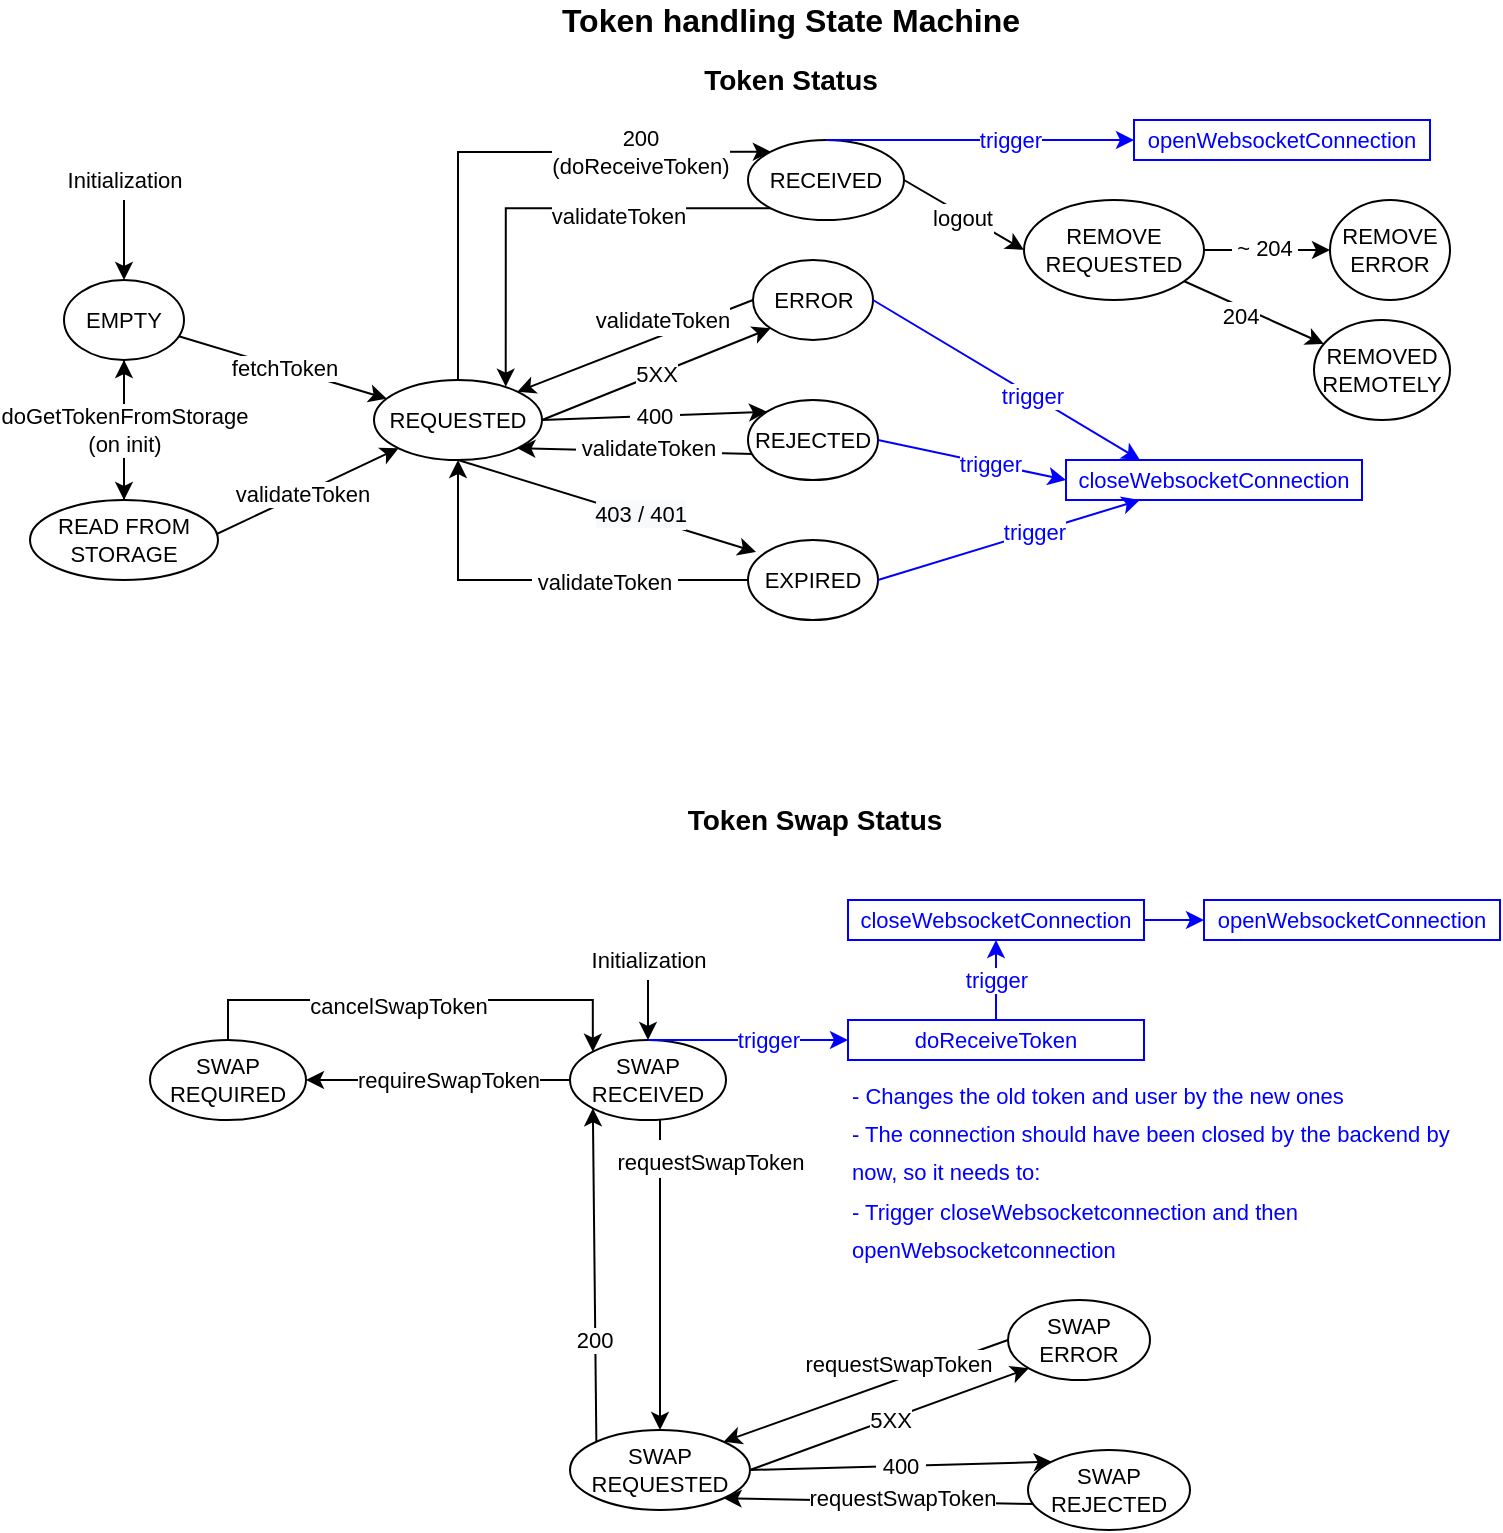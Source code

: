 <mxfile version="13.1.3">
    <diagram id="kEPYXezzI-eteoRro5Sk" name="Page-1">
        <mxGraphModel dx="1748" dy="1180" grid="1" gridSize="10" guides="1" tooltips="1" connect="1" arrows="1" fold="1" page="1" pageScale="1" pageWidth="850" pageHeight="1100" math="0" shadow="0">
            <root>
                <mxCell id="0"/>
                <mxCell id="1" parent="0"/>
                <mxCell id="5eSl7V-lfJAm6dB7IAey-62" value="&lt;font style=&quot;font-size: 16px;&quot;&gt;Token handling State Machine&lt;br style=&quot;font-size: 16px;&quot;&gt;&lt;/font&gt;" style="text;html=1;align=center;verticalAlign=middle;resizable=0;points=[];autosize=1;fontSize=16;fontStyle=1" parent="1" vertex="1">
                    <mxGeometry x="320" y="20" width="240" height="20" as="geometry"/>
                </mxCell>
                <mxCell id="5eSl7V-lfJAm6dB7IAey-69" value="&lt;font color=&quot;#000000&quot;&gt;fetchToken&lt;/font&gt;" style="rounded=0;orthogonalLoop=1;jettySize=auto;html=1;strokeColor=#000000;fontSize=11;fontColor=#0000FF;" parent="1" source="5eSl7V-lfJAm6dB7IAey-63" target="5eSl7V-lfJAm6dB7IAey-65" edge="1">
                    <mxGeometry relative="1" as="geometry"/>
                </mxCell>
                <mxCell id="5eSl7V-lfJAm6dB7IAey-63" value="&lt;font color=&quot;#000000&quot;&gt;EMPTY&lt;/font&gt;" style="ellipse;whiteSpace=wrap;html=1;strokeColor=#000000;fontSize=11;fontColor=#0000FF;fontStyle=0" parent="1" vertex="1">
                    <mxGeometry x="77" y="160" width="60" height="40" as="geometry"/>
                </mxCell>
                <mxCell id="iLJFpo5nZADd873f5mlO-2" value="validateToken" style="rounded=0;orthogonalLoop=1;jettySize=auto;html=1;entryX=0;entryY=1;entryDx=0;entryDy=0;" parent="1" target="5eSl7V-lfJAm6dB7IAey-65" edge="1">
                    <mxGeometry relative="1" as="geometry">
                        <mxPoint x="147" y="290" as="sourcePoint"/>
                    </mxGeometry>
                </mxCell>
                <mxCell id="iLJFpo5nZADd873f5mlO-29" value="" style="edgeStyle=none;rounded=0;orthogonalLoop=1;jettySize=auto;html=1;" parent="1" source="5eSl7V-lfJAm6dB7IAey-64" target="5eSl7V-lfJAm6dB7IAey-63" edge="1">
                    <mxGeometry relative="1" as="geometry"/>
                </mxCell>
                <mxCell id="5eSl7V-lfJAm6dB7IAey-64" value="&lt;font color=&quot;#000000&quot;&gt;READ FROM STORAGE&lt;/font&gt;" style="ellipse;whiteSpace=wrap;html=1;strokeColor=#000000;fontSize=11;fontColor=#0000FF;" parent="1" vertex="1">
                    <mxGeometry x="60" y="270" width="94" height="40" as="geometry"/>
                </mxCell>
                <mxCell id="iLJFpo5nZADd873f5mlO-1" value="200&lt;br&gt;(doReceiveToken)" style="rounded=0;orthogonalLoop=1;jettySize=auto;html=1;entryX=0;entryY=0;entryDx=0;entryDy=0;elbow=vertical;exitX=0.5;exitY=0;exitDx=0;exitDy=0;" parent="1" source="5eSl7V-lfJAm6dB7IAey-65" target="5eSl7V-lfJAm6dB7IAey-66" edge="1">
                    <mxGeometry x="0.517" relative="1" as="geometry">
                        <mxPoint x="390" y="180" as="targetPoint"/>
                        <Array as="points">
                            <mxPoint x="274" y="96"/>
                        </Array>
                        <mxPoint as="offset"/>
                    </mxGeometry>
                </mxCell>
                <mxCell id="iLJFpo5nZADd873f5mlO-3" value="5XX" style="rounded=0;orthogonalLoop=1;jettySize=auto;html=1;exitX=1;exitY=0.5;exitDx=0;exitDy=0;entryX=0;entryY=1;entryDx=0;entryDy=0;" parent="1" source="5eSl7V-lfJAm6dB7IAey-65" target="5eSl7V-lfJAm6dB7IAey-67" edge="1">
                    <mxGeometry relative="1" as="geometry"/>
                </mxCell>
                <mxCell id="iLJFpo5nZADd873f5mlO-24" value="&amp;nbsp;400&amp;nbsp;" style="rounded=0;orthogonalLoop=1;jettySize=auto;html=1;exitX=1;exitY=0.5;exitDx=0;exitDy=0;entryX=0;entryY=0;entryDx=0;entryDy=0;" parent="1" source="5eSl7V-lfJAm6dB7IAey-65" target="iLJFpo5nZADd873f5mlO-4" edge="1">
                    <mxGeometry relative="1" as="geometry"/>
                </mxCell>
                <mxCell id="iLJFpo5nZADd873f5mlO-30" style="edgeStyle=none;rounded=0;orthogonalLoop=1;jettySize=auto;html=1;exitX=0.5;exitY=1;exitDx=0;exitDy=0;entryX=0.062;entryY=0.15;entryDx=0;entryDy=0;entryPerimeter=0;" parent="1" source="5eSl7V-lfJAm6dB7IAey-65" target="iLJFpo5nZADd873f5mlO-17" edge="1">
                    <mxGeometry relative="1" as="geometry"/>
                </mxCell>
                <mxCell id="iLJFpo5nZADd873f5mlO-32" value="&lt;span style=&quot;background-color: rgb(248 , 249 , 250)&quot;&gt;&lt;font style=&quot;font-size: 11px&quot;&gt;403 / 401&lt;/font&gt;&lt;/span&gt;" style="text;html=1;align=center;verticalAlign=middle;resizable=0;points=[];labelBackgroundColor=#ffffff;" parent="iLJFpo5nZADd873f5mlO-30" vertex="1" connectable="0">
                    <mxGeometry x="0.21" y="1" relative="1" as="geometry">
                        <mxPoint as="offset"/>
                    </mxGeometry>
                </mxCell>
                <mxCell id="5eSl7V-lfJAm6dB7IAey-65" value="&lt;font color=&quot;#000000&quot;&gt;REQUESTED&lt;/font&gt;" style="ellipse;whiteSpace=wrap;html=1;strokeColor=#000000;fontSize=11;fontColor=#0000FF;" parent="1" vertex="1">
                    <mxGeometry x="232" y="210" width="84" height="40" as="geometry"/>
                </mxCell>
                <mxCell id="iLJFpo5nZADd873f5mlO-35" style="rounded=0;orthogonalLoop=1;jettySize=auto;html=1;exitX=1;exitY=0.5;exitDx=0;exitDy=0;entryX=0;entryY=0.5;entryDx=0;entryDy=0;" parent="1" source="5eSl7V-lfJAm6dB7IAey-66" target="iLJFpo5nZADd873f5mlO-14" edge="1">
                    <mxGeometry relative="1" as="geometry"/>
                </mxCell>
                <mxCell id="iLJFpo5nZADd873f5mlO-36" value="&lt;font style=&quot;font-size: 11px&quot;&gt;logout&lt;/font&gt;" style="text;html=1;align=center;verticalAlign=middle;resizable=0;points=[];labelBackgroundColor=#ffffff;" parent="iLJFpo5nZADd873f5mlO-35" vertex="1" connectable="0">
                    <mxGeometry x="-0.024" y="-2" relative="1" as="geometry">
                        <mxPoint as="offset"/>
                    </mxGeometry>
                </mxCell>
                <mxCell id="92" style="edgeStyle=orthogonalEdgeStyle;rounded=0;orthogonalLoop=1;jettySize=auto;html=1;exitX=0;exitY=1;exitDx=0;exitDy=0;entryX=0.784;entryY=0.083;entryDx=0;entryDy=0;entryPerimeter=0;fontSize=16;" parent="1" source="5eSl7V-lfJAm6dB7IAey-66" target="5eSl7V-lfJAm6dB7IAey-65" edge="1">
                    <mxGeometry relative="1" as="geometry"/>
                </mxCell>
                <mxCell id="93" value="&lt;span style=&quot;font-size: 11px&quot;&gt;validateToken&lt;/span&gt;" style="edgeLabel;html=1;align=center;verticalAlign=middle;resizable=0;points=[];fontSize=16;" parent="92" vertex="1" connectable="0">
                    <mxGeometry x="-0.305" y="2" relative="1" as="geometry">
                        <mxPoint as="offset"/>
                    </mxGeometry>
                </mxCell>
                <mxCell id="5eSl7V-lfJAm6dB7IAey-66" value="&lt;font color=&quot;#000000&quot;&gt;RECEIVED&lt;/font&gt;" style="ellipse;whiteSpace=wrap;html=1;strokeColor=#000000;fontSize=11;fontColor=#0000FF;" parent="1" vertex="1">
                    <mxGeometry x="419" y="90" width="78" height="40" as="geometry"/>
                </mxCell>
                <mxCell id="iLJFpo5nZADd873f5mlO-22" style="rounded=0;orthogonalLoop=1;jettySize=auto;html=1;exitX=0;exitY=0.5;exitDx=0;exitDy=0;entryX=1;entryY=0;entryDx=0;entryDy=0;" parent="1" source="5eSl7V-lfJAm6dB7IAey-67" target="5eSl7V-lfJAm6dB7IAey-65" edge="1">
                    <mxGeometry relative="1" as="geometry">
                        <mxPoint x="310" y="230" as="targetPoint"/>
                    </mxGeometry>
                </mxCell>
                <mxCell id="iLJFpo5nZADd873f5mlO-23" value="&lt;font style=&quot;font-size: 11px&quot;&gt;validateToken&lt;/font&gt;" style="text;html=1;align=center;verticalAlign=middle;resizable=0;points=[];labelBackgroundColor=#ffffff;" parent="iLJFpo5nZADd873f5mlO-22" vertex="1" connectable="0">
                    <mxGeometry x="-0.193" relative="1" as="geometry">
                        <mxPoint x="1.73" y="-8.64" as="offset"/>
                    </mxGeometry>
                </mxCell>
                <mxCell id="5eSl7V-lfJAm6dB7IAey-67" value="&lt;font color=&quot;#000000&quot;&gt;ERROR&lt;/font&gt;" style="ellipse;whiteSpace=wrap;html=1;strokeColor=#000000;fontSize=11;fontColor=#0000FF;" parent="1" vertex="1">
                    <mxGeometry x="421.5" y="150" width="60" height="40" as="geometry"/>
                </mxCell>
                <mxCell id="5eSl7V-lfJAm6dB7IAey-68" value="&lt;font color=&quot;#000000&quot;&gt;doGetTokenFromStorage&lt;br&gt;(on init)&lt;br&gt;&lt;/font&gt;" style="endArrow=classic;html=1;strokeColor=#000000;fontSize=11;fontColor=#0000FF;exitX=0.5;exitY=1;exitDx=0;exitDy=0;entryX=0.5;entryY=0;entryDx=0;entryDy=0;" parent="1" source="5eSl7V-lfJAm6dB7IAey-63" edge="1">
                    <mxGeometry width="50" height="50" relative="1" as="geometry">
                        <mxPoint x="167" y="240" as="sourcePoint"/>
                        <mxPoint x="107" y="270" as="targetPoint"/>
                    </mxGeometry>
                </mxCell>
                <mxCell id="iLJFpo5nZADd873f5mlO-25" style="edgeStyle=none;rounded=0;orthogonalLoop=1;jettySize=auto;html=1;exitX=0.046;exitY=0.675;exitDx=0;exitDy=0;entryX=1;entryY=1;entryDx=0;entryDy=0;exitPerimeter=0;" parent="1" source="iLJFpo5nZADd873f5mlO-4" target="5eSl7V-lfJAm6dB7IAey-65" edge="1">
                    <mxGeometry relative="1" as="geometry"/>
                </mxCell>
                <mxCell id="iLJFpo5nZADd873f5mlO-26" value="&lt;font style=&quot;font-size: 11px&quot;&gt;&amp;nbsp;validateToken&amp;nbsp;&lt;/font&gt;" style="text;html=1;align=center;verticalAlign=middle;resizable=0;points=[];labelBackgroundColor=#ffffff;" parent="iLJFpo5nZADd873f5mlO-25" vertex="1" connectable="0">
                    <mxGeometry x="-0.273" y="-3" relative="1" as="geometry">
                        <mxPoint x="-10.64" y="0.71" as="offset"/>
                    </mxGeometry>
                </mxCell>
                <mxCell id="iLJFpo5nZADd873f5mlO-4" value="&lt;font color=&quot;#000000&quot;&gt;REJECTED&lt;/font&gt;" style="ellipse;whiteSpace=wrap;html=1;strokeColor=#000000;fontSize=11;fontColor=#0000FF;" parent="1" vertex="1">
                    <mxGeometry x="419" y="220" width="65" height="40" as="geometry"/>
                </mxCell>
                <mxCell id="iLJFpo5nZADd873f5mlO-39" style="rounded=0;orthogonalLoop=1;jettySize=auto;html=1;" parent="1" source="iLJFpo5nZADd873f5mlO-14" target="iLJFpo5nZADd873f5mlO-38" edge="1">
                    <mxGeometry relative="1" as="geometry"/>
                </mxCell>
                <mxCell id="iLJFpo5nZADd873f5mlO-41" value="&lt;font style=&quot;font-size: 11px&quot;&gt;204&lt;/font&gt;" style="text;html=1;align=center;verticalAlign=middle;resizable=0;points=[];labelBackgroundColor=#ffffff;" parent="iLJFpo5nZADd873f5mlO-39" vertex="1" connectable="0">
                    <mxGeometry x="-0.151" y="-4" relative="1" as="geometry">
                        <mxPoint as="offset"/>
                    </mxGeometry>
                </mxCell>
                <mxCell id="iLJFpo5nZADd873f5mlO-40" style="edgeStyle=none;rounded=0;orthogonalLoop=1;jettySize=auto;html=1;exitX=1;exitY=0.5;exitDx=0;exitDy=0;entryX=0;entryY=0.5;entryDx=0;entryDy=0;" parent="1" source="iLJFpo5nZADd873f5mlO-14" target="iLJFpo5nZADd873f5mlO-37" edge="1">
                    <mxGeometry relative="1" as="geometry"/>
                </mxCell>
                <mxCell id="iLJFpo5nZADd873f5mlO-42" value="&lt;font style=&quot;font-size: 11px&quot;&gt;&amp;nbsp;~ 204&amp;nbsp;&lt;/font&gt;" style="text;html=1;align=center;verticalAlign=middle;resizable=0;points=[];labelBackgroundColor=#ffffff;" parent="iLJFpo5nZADd873f5mlO-40" vertex="1" connectable="0">
                    <mxGeometry x="-0.053" y="1" relative="1" as="geometry">
                        <mxPoint as="offset"/>
                    </mxGeometry>
                </mxCell>
                <mxCell id="iLJFpo5nZADd873f5mlO-14" value="&lt;font color=&quot;#000000&quot;&gt;REMOVE REQUESTED&lt;/font&gt;" style="ellipse;whiteSpace=wrap;html=1;strokeColor=#000000;fontSize=11;fontColor=#0000FF;" parent="1" vertex="1">
                    <mxGeometry x="557" y="120" width="90" height="50" as="geometry"/>
                </mxCell>
                <mxCell id="iLJFpo5nZADd873f5mlO-33" style="edgeStyle=orthogonalEdgeStyle;rounded=0;orthogonalLoop=1;jettySize=auto;html=1;exitX=0;exitY=0.5;exitDx=0;exitDy=0;entryX=0.5;entryY=1;entryDx=0;entryDy=0;" parent="1" source="iLJFpo5nZADd873f5mlO-17" target="5eSl7V-lfJAm6dB7IAey-65" edge="1">
                    <mxGeometry relative="1" as="geometry"/>
                </mxCell>
                <mxCell id="iLJFpo5nZADd873f5mlO-34" value="&lt;font style=&quot;font-size: 11px&quot;&gt;&amp;nbsp;validateToken&amp;nbsp;&lt;/font&gt;" style="text;html=1;align=center;verticalAlign=middle;resizable=0;points=[];labelBackgroundColor=#ffffff;" parent="iLJFpo5nZADd873f5mlO-33" vertex="1" connectable="0">
                    <mxGeometry x="-0.298" y="1" relative="1" as="geometry">
                        <mxPoint as="offset"/>
                    </mxGeometry>
                </mxCell>
                <mxCell id="iLJFpo5nZADd873f5mlO-17" value="&lt;font color=&quot;#000000&quot;&gt;EXPIRED&lt;/font&gt;" style="ellipse;whiteSpace=wrap;html=1;strokeColor=#000000;fontSize=11;fontColor=#0000FF;" parent="1" vertex="1">
                    <mxGeometry x="419" y="290" width="65" height="40" as="geometry"/>
                </mxCell>
                <mxCell id="iLJFpo5nZADd873f5mlO-37" value="&lt;font color=&quot;#000000&quot;&gt;REMOVE ERROR&lt;/font&gt;" style="ellipse;whiteSpace=wrap;html=1;strokeColor=#000000;fontSize=11;fontColor=#0000FF;" parent="1" vertex="1">
                    <mxGeometry x="710" y="120" width="60" height="50" as="geometry"/>
                </mxCell>
                <mxCell id="iLJFpo5nZADd873f5mlO-38" value="&lt;font color=&quot;#000000&quot;&gt;REMOVED REMOTELY&lt;/font&gt;" style="ellipse;whiteSpace=wrap;html=1;strokeColor=#000000;fontSize=11;fontColor=#0000FF;" parent="1" vertex="1">
                    <mxGeometry x="702" y="180" width="68" height="50" as="geometry"/>
                </mxCell>
                <mxCell id="iLJFpo5nZADd873f5mlO-44" value="&lt;font color=&quot;#0000ff&quot;&gt;trigger&lt;/font&gt;" style="rounded=0;orthogonalLoop=1;jettySize=auto;html=1;exitX=0.5;exitY=0;exitDx=0;exitDy=0;fontSize=11;strokeColor=#0000FF;" parent="1" source="5eSl7V-lfJAm6dB7IAey-66" target="iLJFpo5nZADd873f5mlO-45" edge="1">
                    <mxGeometry x="0.195" relative="1" as="geometry">
                        <mxPoint x="483.997" y="69.998" as="sourcePoint"/>
                        <mxPoint as="offset"/>
                    </mxGeometry>
                </mxCell>
                <mxCell id="iLJFpo5nZADd873f5mlO-45" value="&lt;span style=&quot;white-space: nowrap ; background-color: rgb(255 , 255 , 255)&quot;&gt;&lt;font color=&quot;#0000ff&quot;&gt;openWebsocketConnection&lt;/font&gt;&lt;/span&gt;" style="rounded=0;whiteSpace=wrap;html=1;fontSize=11;strokeColor=#0000FF;" parent="1" vertex="1">
                    <mxGeometry x="612" y="80" width="148" height="20" as="geometry"/>
                </mxCell>
                <mxCell id="iLJFpo5nZADd873f5mlO-47" value="&lt;font color=&quot;#0000ff&quot;&gt;trigger&lt;/font&gt;" style="rounded=0;orthogonalLoop=1;jettySize=auto;html=1;fontSize=11;strokeColor=#0000FF;entryX=0;entryY=0.5;entryDx=0;entryDy=0;exitX=1;exitY=0.5;exitDx=0;exitDy=0;" parent="1" source="iLJFpo5nZADd873f5mlO-4" target="iLJFpo5nZADd873f5mlO-48" edge="1">
                    <mxGeometry x="0.195" relative="1" as="geometry">
                        <mxPoint x="490" y="240" as="sourcePoint"/>
                        <mxPoint as="offset"/>
                    </mxGeometry>
                </mxCell>
                <mxCell id="iLJFpo5nZADd873f5mlO-48" value="&lt;span style=&quot;white-space: nowrap ; background-color: rgb(255 , 255 , 255)&quot;&gt;&lt;font color=&quot;#0000ff&quot;&gt;closeWebsocketConnection&lt;/font&gt;&lt;/span&gt;" style="rounded=0;whiteSpace=wrap;html=1;fontSize=11;strokeColor=#0000FF;" parent="1" vertex="1">
                    <mxGeometry x="578" y="250" width="148" height="20" as="geometry"/>
                </mxCell>
                <mxCell id="iLJFpo5nZADd873f5mlO-50" value="&lt;font color=&quot;#0000ff&quot;&gt;trigger&lt;/font&gt;" style="rounded=0;orthogonalLoop=1;jettySize=auto;html=1;fontSize=11;strokeColor=#0000FF;entryX=0.25;entryY=0;entryDx=0;entryDy=0;exitX=1;exitY=0.5;exitDx=0;exitDy=0;" parent="1" source="5eSl7V-lfJAm6dB7IAey-67" target="iLJFpo5nZADd873f5mlO-48" edge="1">
                    <mxGeometry x="0.195" relative="1" as="geometry">
                        <mxPoint x="500" y="250" as="sourcePoint"/>
                        <mxPoint as="offset"/>
                        <mxPoint x="588" y="270" as="targetPoint"/>
                    </mxGeometry>
                </mxCell>
                <mxCell id="iLJFpo5nZADd873f5mlO-51" value="&lt;font color=&quot;#0000ff&quot;&gt;trigger&lt;/font&gt;" style="rounded=0;orthogonalLoop=1;jettySize=auto;html=1;fontSize=11;strokeColor=#0000FF;entryX=0.25;entryY=1;entryDx=0;entryDy=0;exitX=1;exitY=0.5;exitDx=0;exitDy=0;" parent="1" source="iLJFpo5nZADd873f5mlO-17" target="iLJFpo5nZADd873f5mlO-48" edge="1">
                    <mxGeometry x="0.195" relative="1" as="geometry">
                        <mxPoint x="510" y="260" as="sourcePoint"/>
                        <mxPoint as="offset"/>
                        <mxPoint x="598" y="280" as="targetPoint"/>
                    </mxGeometry>
                </mxCell>
                <mxCell id="40" value="&lt;font style=&quot;font-size: 14px&quot;&gt;Token Swap Status&lt;/font&gt;" style="text;html=1;align=center;verticalAlign=middle;resizable=0;points=[];autosize=1;fontSize=11;fontStyle=1" parent="1" vertex="1">
                    <mxGeometry x="381.5" y="420" width="140" height="20" as="geometry"/>
                </mxCell>
                <mxCell id="46" value="200" style="rounded=0;orthogonalLoop=1;jettySize=auto;html=1;entryX=0;entryY=1;entryDx=0;entryDy=0;elbow=vertical;exitX=0;exitY=0;exitDx=0;exitDy=0;" parent="1" source="51" target="56" edge="1">
                    <mxGeometry x="-0.39" y="1" relative="1" as="geometry">
                        <mxPoint x="301" y="630" as="targetPoint"/>
                        <Array as="points"/>
                        <mxPoint as="offset"/>
                    </mxGeometry>
                </mxCell>
                <mxCell id="47" value="5XX" style="rounded=0;orthogonalLoop=1;jettySize=auto;html=1;exitX=1;exitY=0.5;exitDx=0;exitDy=0;entryX=0;entryY=1;entryDx=0;entryDy=0;" parent="1" source="51" target="59" edge="1">
                    <mxGeometry relative="1" as="geometry"/>
                </mxCell>
                <mxCell id="48" value="&amp;nbsp;400&amp;nbsp;" style="rounded=0;orthogonalLoop=1;jettySize=auto;html=1;exitX=1;exitY=0.5;exitDx=0;exitDy=0;entryX=0;entryY=0;entryDx=0;entryDy=0;" parent="1" source="51" target="63" edge="1">
                    <mxGeometry relative="1" as="geometry"/>
                </mxCell>
                <mxCell id="51" value="&lt;font color=&quot;#000000&quot;&gt;SWAP REQUESTED&lt;/font&gt;" style="ellipse;whiteSpace=wrap;html=1;strokeColor=#000000;fontSize=11;fontColor=#0000FF;" parent="1" vertex="1">
                    <mxGeometry x="330" y="735" width="90" height="40" as="geometry"/>
                </mxCell>
                <mxCell id="89" style="edgeStyle=orthogonalEdgeStyle;rounded=0;orthogonalLoop=1;jettySize=auto;html=1;exitX=0.5;exitY=1;exitDx=0;exitDy=0;fontSize=16;entryX=0.5;entryY=0;entryDx=0;entryDy=0;" parent="1" source="56" target="51" edge="1">
                    <mxGeometry relative="1" as="geometry">
                        <mxPoint x="380" y="710" as="targetPoint"/>
                        <Array as="points">
                            <mxPoint x="369" y="560"/>
                            <mxPoint x="375" y="560"/>
                        </Array>
                    </mxGeometry>
                </mxCell>
                <mxCell id="90" value="&lt;span style=&quot;font-size: 11px&quot;&gt;requestSwapToken&lt;/span&gt;" style="edgeLabel;html=1;align=center;verticalAlign=middle;resizable=0;points=[];fontSize=16;" parent="89" vertex="1" connectable="0">
                    <mxGeometry x="-0.222" y="-2" relative="1" as="geometry">
                        <mxPoint x="27" y="-13.67" as="offset"/>
                    </mxGeometry>
                </mxCell>
                <mxCell id="101" style="edgeStyle=orthogonalEdgeStyle;rounded=0;orthogonalLoop=1;jettySize=auto;html=1;exitX=0;exitY=0.5;exitDx=0;exitDy=0;entryX=1;entryY=0.5;entryDx=0;entryDy=0;fontSize=16;" parent="1" source="56" target="100" edge="1">
                    <mxGeometry relative="1" as="geometry"/>
                </mxCell>
                <mxCell id="102" value="&lt;span style=&quot;font-size: 11px&quot;&gt;requireSwapToken&lt;/span&gt;" style="edgeLabel;html=1;align=center;verticalAlign=middle;resizable=0;points=[];fontSize=16;" parent="101" vertex="1" connectable="0">
                    <mxGeometry x="-0.071" y="-2" relative="1" as="geometry">
                        <mxPoint as="offset"/>
                    </mxGeometry>
                </mxCell>
                <mxCell id="56" value="&lt;font color=&quot;#000000&quot;&gt;SWAP RECEIVED&lt;/font&gt;" style="ellipse;whiteSpace=wrap;html=1;strokeColor=#000000;fontSize=11;fontColor=#0000FF;" parent="1" vertex="1">
                    <mxGeometry x="330" y="540" width="78" height="40" as="geometry"/>
                </mxCell>
                <mxCell id="57" style="rounded=0;orthogonalLoop=1;jettySize=auto;html=1;exitX=0;exitY=0.5;exitDx=0;exitDy=0;entryX=1;entryY=0;entryDx=0;entryDy=0;" parent="1" source="59" target="51" edge="1">
                    <mxGeometry relative="1" as="geometry">
                        <mxPoint x="408" y="755" as="targetPoint"/>
                    </mxGeometry>
                </mxCell>
                <mxCell id="58" value="&lt;span style=&quot;font-size: 11px&quot;&gt;requestSwapToken&lt;/span&gt;" style="text;html=1;align=center;verticalAlign=middle;resizable=0;points=[];labelBackgroundColor=#ffffff;" parent="57" vertex="1" connectable="0">
                    <mxGeometry x="-0.193" relative="1" as="geometry">
                        <mxPoint x="1.73" y="-8.64" as="offset"/>
                    </mxGeometry>
                </mxCell>
                <mxCell id="59" value="&lt;font color=&quot;#000000&quot;&gt;SWAP ERROR&lt;/font&gt;" style="ellipse;whiteSpace=wrap;html=1;strokeColor=#000000;fontSize=11;fontColor=#0000FF;" parent="1" vertex="1">
                    <mxGeometry x="549" y="670" width="71" height="40" as="geometry"/>
                </mxCell>
                <mxCell id="61" style="edgeStyle=none;rounded=0;orthogonalLoop=1;jettySize=auto;html=1;exitX=0.046;exitY=0.675;exitDx=0;exitDy=0;entryX=1;entryY=1;entryDx=0;entryDy=0;exitPerimeter=0;" parent="1" source="63" target="51" edge="1">
                    <mxGeometry relative="1" as="geometry"/>
                </mxCell>
                <mxCell id="62" value="&lt;span style=&quot;font-size: 11px&quot;&gt;requestSwapToken&lt;/span&gt;" style="text;html=1;align=center;verticalAlign=middle;resizable=0;points=[];labelBackgroundColor=#ffffff;" parent="61" vertex="1" connectable="0">
                    <mxGeometry x="-0.273" y="-3" relative="1" as="geometry">
                        <mxPoint x="-10.64" y="0.71" as="offset"/>
                    </mxGeometry>
                </mxCell>
                <mxCell id="63" value="&lt;font color=&quot;#000000&quot;&gt;SWAP REJECTED&lt;/font&gt;" style="ellipse;whiteSpace=wrap;html=1;strokeColor=#000000;fontSize=11;fontColor=#0000FF;" parent="1" vertex="1">
                    <mxGeometry x="559" y="745" width="81" height="40" as="geometry"/>
                </mxCell>
                <mxCell id="74" value="&lt;font color=&quot;#0000ff&quot;&gt;trigger&lt;/font&gt;" style="rounded=0;orthogonalLoop=1;jettySize=auto;html=1;exitX=0.5;exitY=0;exitDx=0;exitDy=0;fontSize=11;strokeColor=#0000FF;" parent="1" source="56" target="75" edge="1">
                    <mxGeometry x="0.195" relative="1" as="geometry">
                        <mxPoint x="394.997" y="519.998" as="sourcePoint"/>
                        <mxPoint as="offset"/>
                    </mxGeometry>
                </mxCell>
                <mxCell id="75" value="&lt;span style=&quot;white-space: nowrap ; background-color: rgb(255 , 255 , 255)&quot;&gt;&lt;font color=&quot;#0000ff&quot;&gt;doReceiveToken&lt;/font&gt;&lt;/span&gt;" style="rounded=0;whiteSpace=wrap;html=1;fontSize=11;strokeColor=#0000FF;" parent="1" vertex="1">
                    <mxGeometry x="469" y="530" width="148" height="20" as="geometry"/>
                </mxCell>
                <mxCell id="80" value="&lt;font style=&quot;font-size: 14px&quot;&gt;&lt;span&gt;&lt;b&gt;Token Status&lt;/b&gt;&lt;/span&gt;&lt;br&gt;&lt;/font&gt;" style="text;html=1;align=center;verticalAlign=middle;resizable=0;points=[];autosize=1;fontSize=11;fontStyle=0" parent="1" vertex="1">
                    <mxGeometry x="390" y="50" width="100" height="20" as="geometry"/>
                </mxCell>
                <mxCell id="88" value="Initialization" style="rounded=0;orthogonalLoop=1;jettySize=auto;html=1;entryX=0.5;entryY=0;entryDx=0;entryDy=0;" parent="1" target="5eSl7V-lfJAm6dB7IAey-63" edge="1">
                    <mxGeometry x="-1" y="-10" relative="1" as="geometry">
                        <mxPoint x="107" y="120" as="sourcePoint"/>
                        <mxPoint x="167.42" y="87.098" as="targetPoint"/>
                        <mxPoint x="10" y="-10" as="offset"/>
                    </mxGeometry>
                </mxCell>
                <mxCell id="91" value="Initialization" style="rounded=0;orthogonalLoop=1;jettySize=auto;html=1;entryX=0.5;entryY=0;entryDx=0;entryDy=0;" parent="1" target="56" edge="1">
                    <mxGeometry x="-1" y="-10" relative="1" as="geometry">
                        <mxPoint x="369" y="510" as="sourcePoint"/>
                        <mxPoint x="172" y="480" as="targetPoint"/>
                        <mxPoint x="10" y="-10" as="offset"/>
                    </mxGeometry>
                </mxCell>
                <mxCell id="94" value="&lt;font color=&quot;#0000ff&quot;&gt;trigger&lt;/font&gt;" style="rounded=0;orthogonalLoop=1;jettySize=auto;html=1;exitX=0.5;exitY=0;exitDx=0;exitDy=0;fontSize=11;strokeColor=#0000FF;" parent="1" source="75" target="95" edge="1">
                    <mxGeometry relative="1" as="geometry">
                        <mxPoint x="440" y="490" as="sourcePoint"/>
                        <mxPoint as="offset"/>
                    </mxGeometry>
                </mxCell>
                <mxCell id="108" style="edgeStyle=orthogonalEdgeStyle;rounded=0;orthogonalLoop=1;jettySize=auto;html=1;exitX=1;exitY=0.5;exitDx=0;exitDy=0;entryX=0;entryY=0.5;entryDx=0;entryDy=0;strokeColor=#0000FF;" edge="1" parent="1" source="95" target="106">
                    <mxGeometry relative="1" as="geometry"/>
                </mxCell>
                <mxCell id="95" value="&lt;span style=&quot;white-space: nowrap ; background-color: rgb(255 , 255 , 255)&quot;&gt;&lt;font color=&quot;#0000ff&quot;&gt;closeWebsocketConnection&lt;/font&gt;&lt;/span&gt;" style="rounded=0;whiteSpace=wrap;html=1;fontSize=11;strokeColor=#0000FF;" parent="1" vertex="1">
                    <mxGeometry x="469" y="470" width="148" height="20" as="geometry"/>
                </mxCell>
                <mxCell id="97" value="&lt;span style=&quot;color: rgb(0 , 0 , 255) ; font-family: &amp;#34;helvetica&amp;#34; ; font-size: 11px ; font-style: normal ; font-weight: 400 ; letter-spacing: normal ; text-align: center ; text-indent: 0px ; text-transform: none ; word-spacing: 0px ; background-color: rgb(255 , 255 , 255) ; float: none ; display: inline&quot;&gt;- Changes the old token and user by the new ones&lt;br&gt;- The connection should have been closed by the backend by now, so it needs to:&lt;br&gt;- Trigger closeWebsocketconnection and then&lt;br&gt;openWebsocketconnection&lt;br&gt;&lt;/span&gt;" style="text;whiteSpace=wrap;html=1;fontSize=16;" parent="1" vertex="1">
                    <mxGeometry x="469" y="550" width="310" height="110" as="geometry"/>
                </mxCell>
                <mxCell id="103" style="edgeStyle=orthogonalEdgeStyle;rounded=0;orthogonalLoop=1;jettySize=auto;html=1;exitX=0.5;exitY=0;exitDx=0;exitDy=0;entryX=0;entryY=0;entryDx=0;entryDy=0;fontSize=16;" parent="1" source="100" target="56" edge="1">
                    <mxGeometry relative="1" as="geometry">
                        <Array as="points">
                            <mxPoint x="159" y="520"/>
                            <mxPoint x="342" y="520"/>
                        </Array>
                    </mxGeometry>
                </mxCell>
                <mxCell id="105" value="&lt;span style=&quot;font-size: 11px&quot;&gt;cancelSwapToken&lt;/span&gt;" style="edgeLabel;html=1;align=center;verticalAlign=middle;resizable=0;points=[];fontSize=16;" parent="103" vertex="1" connectable="0">
                    <mxGeometry x="-0.084" y="-1" relative="1" as="geometry">
                        <mxPoint as="offset"/>
                    </mxGeometry>
                </mxCell>
                <mxCell id="100" value="&lt;font color=&quot;#000000&quot;&gt;SWAP REQUIRED&lt;/font&gt;" style="ellipse;whiteSpace=wrap;html=1;strokeColor=#000000;fontSize=11;fontColor=#0000FF;" parent="1" vertex="1">
                    <mxGeometry x="120" y="540" width="78" height="40" as="geometry"/>
                </mxCell>
                <mxCell id="106" value="&lt;span style=&quot;white-space: nowrap ; background-color: rgb(255 , 255 , 255)&quot;&gt;&lt;font color=&quot;#0000ff&quot;&gt;openWebsocketConnection&lt;/font&gt;&lt;/span&gt;" style="rounded=0;whiteSpace=wrap;html=1;fontSize=11;strokeColor=#0000FF;" vertex="1" parent="1">
                    <mxGeometry x="647" y="470" width="148" height="20" as="geometry"/>
                </mxCell>
            </root>
        </mxGraphModel>
    </diagram>
</mxfile>